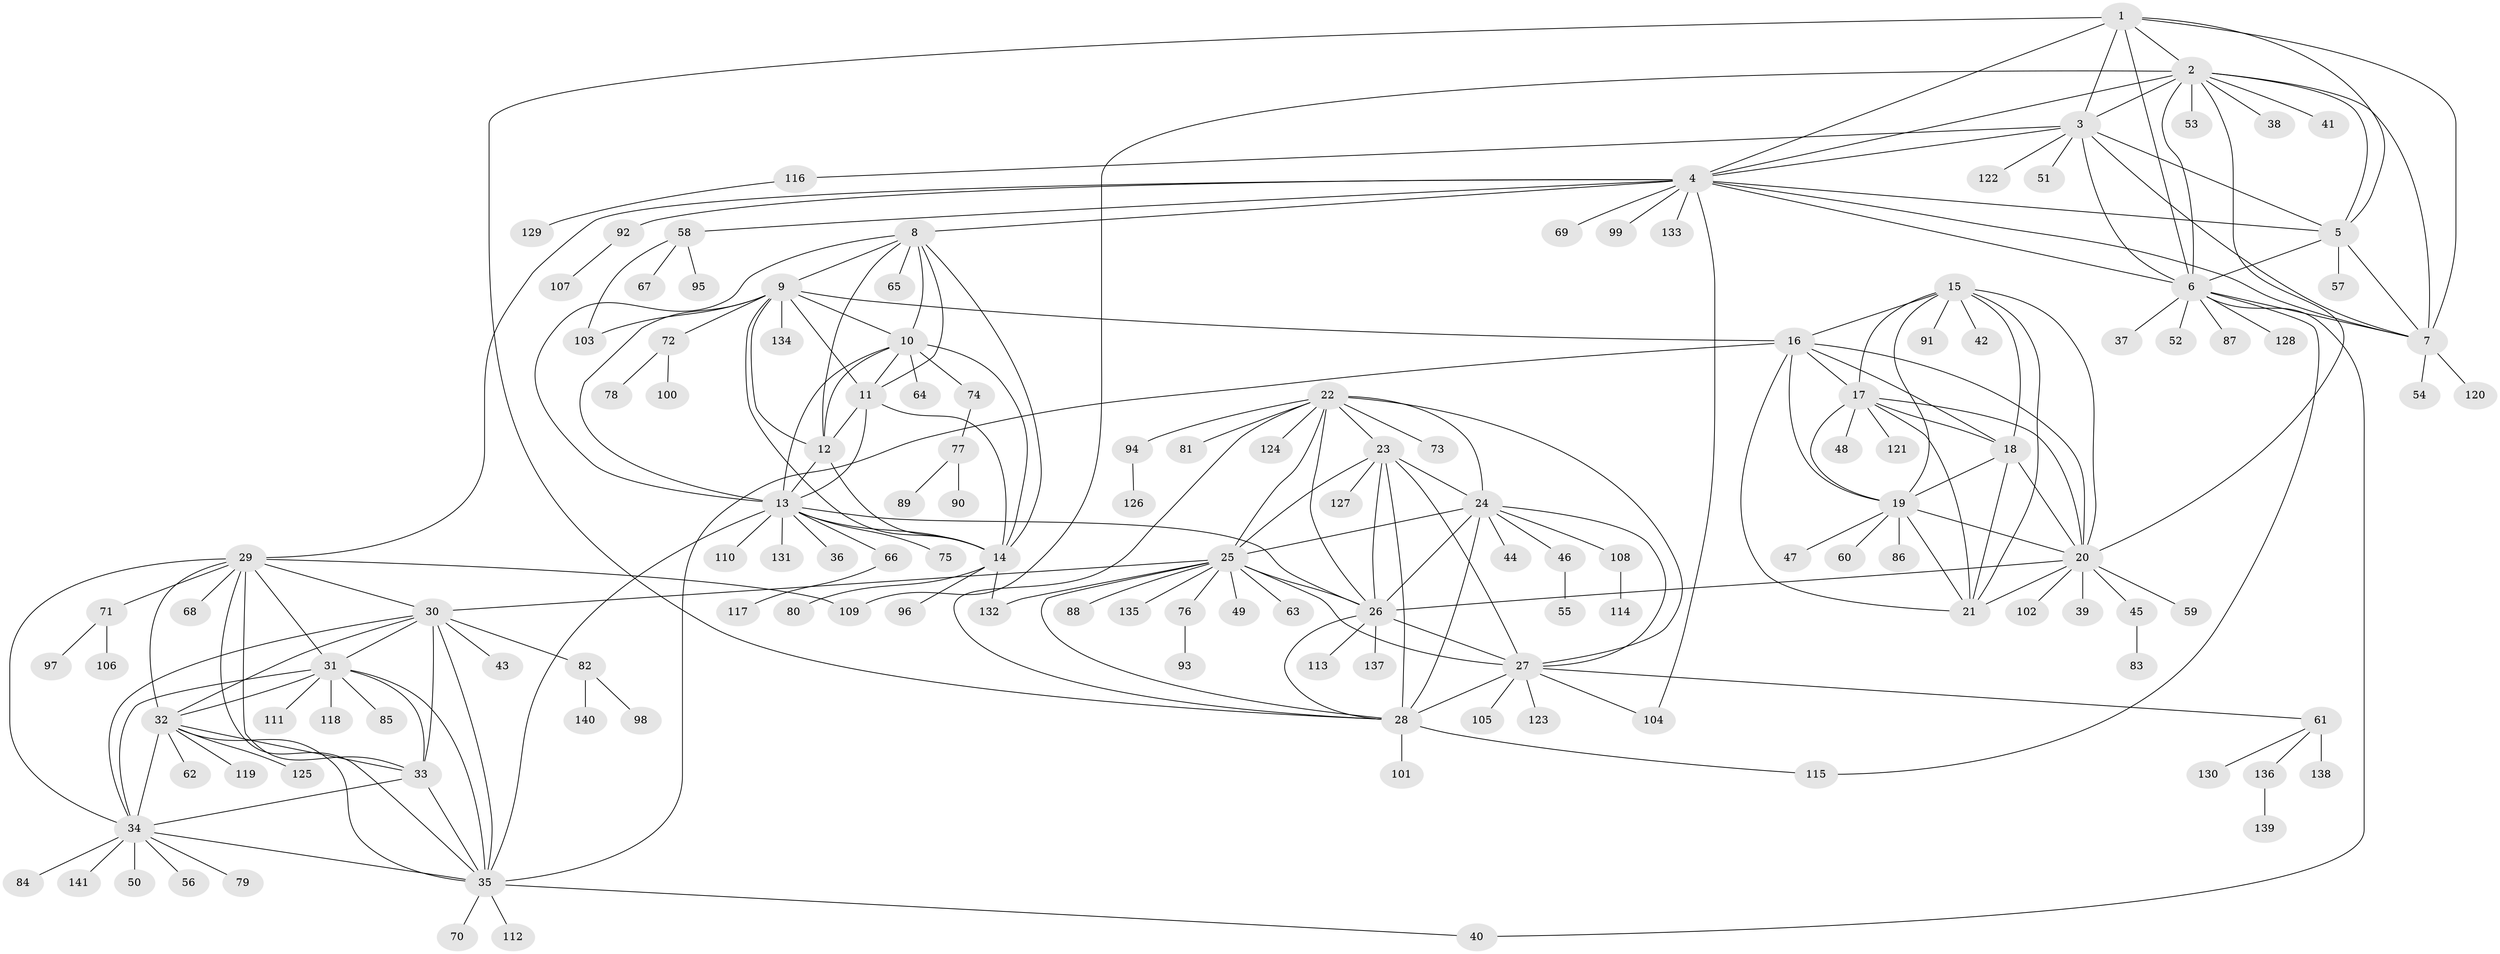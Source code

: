 // coarse degree distribution, {4: 0.047619047619047616, 1: 0.7380952380952381, 6: 0.047619047619047616, 2: 0.023809523809523808, 5: 0.023809523809523808, 8: 0.07142857142857142, 9: 0.047619047619047616}
// Generated by graph-tools (version 1.1) at 2025/58/03/04/25 21:58:07]
// undirected, 141 vertices, 227 edges
graph export_dot {
graph [start="1"]
  node [color=gray90,style=filled];
  1;
  2;
  3;
  4;
  5;
  6;
  7;
  8;
  9;
  10;
  11;
  12;
  13;
  14;
  15;
  16;
  17;
  18;
  19;
  20;
  21;
  22;
  23;
  24;
  25;
  26;
  27;
  28;
  29;
  30;
  31;
  32;
  33;
  34;
  35;
  36;
  37;
  38;
  39;
  40;
  41;
  42;
  43;
  44;
  45;
  46;
  47;
  48;
  49;
  50;
  51;
  52;
  53;
  54;
  55;
  56;
  57;
  58;
  59;
  60;
  61;
  62;
  63;
  64;
  65;
  66;
  67;
  68;
  69;
  70;
  71;
  72;
  73;
  74;
  75;
  76;
  77;
  78;
  79;
  80;
  81;
  82;
  83;
  84;
  85;
  86;
  87;
  88;
  89;
  90;
  91;
  92;
  93;
  94;
  95;
  96;
  97;
  98;
  99;
  100;
  101;
  102;
  103;
  104;
  105;
  106;
  107;
  108;
  109;
  110;
  111;
  112;
  113;
  114;
  115;
  116;
  117;
  118;
  119;
  120;
  121;
  122;
  123;
  124;
  125;
  126;
  127;
  128;
  129;
  130;
  131;
  132;
  133;
  134;
  135;
  136;
  137;
  138;
  139;
  140;
  141;
  1 -- 2;
  1 -- 3;
  1 -- 4;
  1 -- 5;
  1 -- 6;
  1 -- 7;
  1 -- 28;
  2 -- 3;
  2 -- 4;
  2 -- 5;
  2 -- 6;
  2 -- 7;
  2 -- 20;
  2 -- 38;
  2 -- 41;
  2 -- 53;
  2 -- 109;
  3 -- 4;
  3 -- 5;
  3 -- 6;
  3 -- 7;
  3 -- 51;
  3 -- 116;
  3 -- 122;
  4 -- 5;
  4 -- 6;
  4 -- 7;
  4 -- 8;
  4 -- 29;
  4 -- 58;
  4 -- 69;
  4 -- 92;
  4 -- 99;
  4 -- 104;
  4 -- 133;
  5 -- 6;
  5 -- 7;
  5 -- 57;
  6 -- 7;
  6 -- 37;
  6 -- 40;
  6 -- 52;
  6 -- 87;
  6 -- 115;
  6 -- 128;
  7 -- 54;
  7 -- 120;
  8 -- 9;
  8 -- 10;
  8 -- 11;
  8 -- 12;
  8 -- 13;
  8 -- 14;
  8 -- 65;
  9 -- 10;
  9 -- 11;
  9 -- 12;
  9 -- 13;
  9 -- 14;
  9 -- 16;
  9 -- 72;
  9 -- 103;
  9 -- 134;
  10 -- 11;
  10 -- 12;
  10 -- 13;
  10 -- 14;
  10 -- 64;
  10 -- 74;
  11 -- 12;
  11 -- 13;
  11 -- 14;
  12 -- 13;
  12 -- 14;
  13 -- 14;
  13 -- 26;
  13 -- 35;
  13 -- 36;
  13 -- 66;
  13 -- 75;
  13 -- 110;
  13 -- 131;
  14 -- 80;
  14 -- 96;
  14 -- 132;
  15 -- 16;
  15 -- 17;
  15 -- 18;
  15 -- 19;
  15 -- 20;
  15 -- 21;
  15 -- 42;
  15 -- 91;
  16 -- 17;
  16 -- 18;
  16 -- 19;
  16 -- 20;
  16 -- 21;
  16 -- 35;
  17 -- 18;
  17 -- 19;
  17 -- 20;
  17 -- 21;
  17 -- 48;
  17 -- 121;
  18 -- 19;
  18 -- 20;
  18 -- 21;
  19 -- 20;
  19 -- 21;
  19 -- 47;
  19 -- 60;
  19 -- 86;
  20 -- 21;
  20 -- 26;
  20 -- 39;
  20 -- 45;
  20 -- 59;
  20 -- 102;
  22 -- 23;
  22 -- 24;
  22 -- 25;
  22 -- 26;
  22 -- 27;
  22 -- 28;
  22 -- 73;
  22 -- 81;
  22 -- 94;
  22 -- 124;
  23 -- 24;
  23 -- 25;
  23 -- 26;
  23 -- 27;
  23 -- 28;
  23 -- 127;
  24 -- 25;
  24 -- 26;
  24 -- 27;
  24 -- 28;
  24 -- 44;
  24 -- 46;
  24 -- 108;
  25 -- 26;
  25 -- 27;
  25 -- 28;
  25 -- 30;
  25 -- 49;
  25 -- 63;
  25 -- 76;
  25 -- 88;
  25 -- 132;
  25 -- 135;
  26 -- 27;
  26 -- 28;
  26 -- 113;
  26 -- 137;
  27 -- 28;
  27 -- 61;
  27 -- 104;
  27 -- 105;
  27 -- 123;
  28 -- 101;
  28 -- 115;
  29 -- 30;
  29 -- 31;
  29 -- 32;
  29 -- 33;
  29 -- 34;
  29 -- 35;
  29 -- 68;
  29 -- 71;
  29 -- 109;
  30 -- 31;
  30 -- 32;
  30 -- 33;
  30 -- 34;
  30 -- 35;
  30 -- 43;
  30 -- 82;
  31 -- 32;
  31 -- 33;
  31 -- 34;
  31 -- 35;
  31 -- 85;
  31 -- 111;
  31 -- 118;
  32 -- 33;
  32 -- 34;
  32 -- 35;
  32 -- 62;
  32 -- 119;
  32 -- 125;
  33 -- 34;
  33 -- 35;
  34 -- 35;
  34 -- 50;
  34 -- 56;
  34 -- 79;
  34 -- 84;
  34 -- 141;
  35 -- 40;
  35 -- 70;
  35 -- 112;
  45 -- 83;
  46 -- 55;
  58 -- 67;
  58 -- 95;
  58 -- 103;
  61 -- 130;
  61 -- 136;
  61 -- 138;
  66 -- 117;
  71 -- 97;
  71 -- 106;
  72 -- 78;
  72 -- 100;
  74 -- 77;
  76 -- 93;
  77 -- 89;
  77 -- 90;
  82 -- 98;
  82 -- 140;
  92 -- 107;
  94 -- 126;
  108 -- 114;
  116 -- 129;
  136 -- 139;
}
